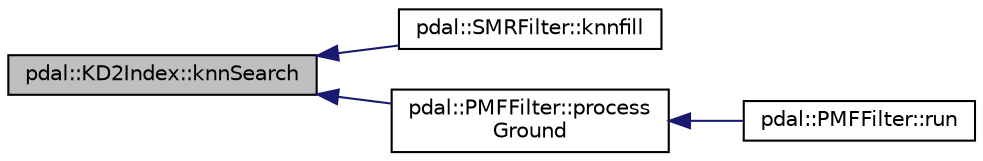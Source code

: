 digraph "pdal::KD2Index::knnSearch"
{
  edge [fontname="Helvetica",fontsize="10",labelfontname="Helvetica",labelfontsize="10"];
  node [fontname="Helvetica",fontsize="10",shape=record];
  rankdir="LR";
  Node1 [label="pdal::KD2Index::knnSearch",height=0.2,width=0.4,color="black", fillcolor="grey75", style="filled", fontcolor="black"];
  Node1 -> Node2 [dir="back",color="midnightblue",fontsize="10",style="solid",fontname="Helvetica"];
  Node2 [label="pdal::SMRFilter::knnfill",height=0.2,width=0.4,color="black", fillcolor="white", style="filled",URL="$classpdal_1_1SMRFilter.html#ad13ebec92760973e344e0146e9427ea4"];
  Node1 -> Node3 [dir="back",color="midnightblue",fontsize="10",style="solid",fontname="Helvetica"];
  Node3 [label="pdal::PMFFilter::process\lGround",height=0.2,width=0.4,color="black", fillcolor="white", style="filled",URL="$classpdal_1_1PMFFilter.html#a95bf260add76b94ebbaed325d4277c53"];
  Node3 -> Node4 [dir="back",color="midnightblue",fontsize="10",style="solid",fontname="Helvetica"];
  Node4 [label="pdal::PMFFilter::run",height=0.2,width=0.4,color="black", fillcolor="white", style="filled",URL="$classpdal_1_1PMFFilter.html#a4763cf7d3da9db5a7d97b116c6e5bcbb"];
}
